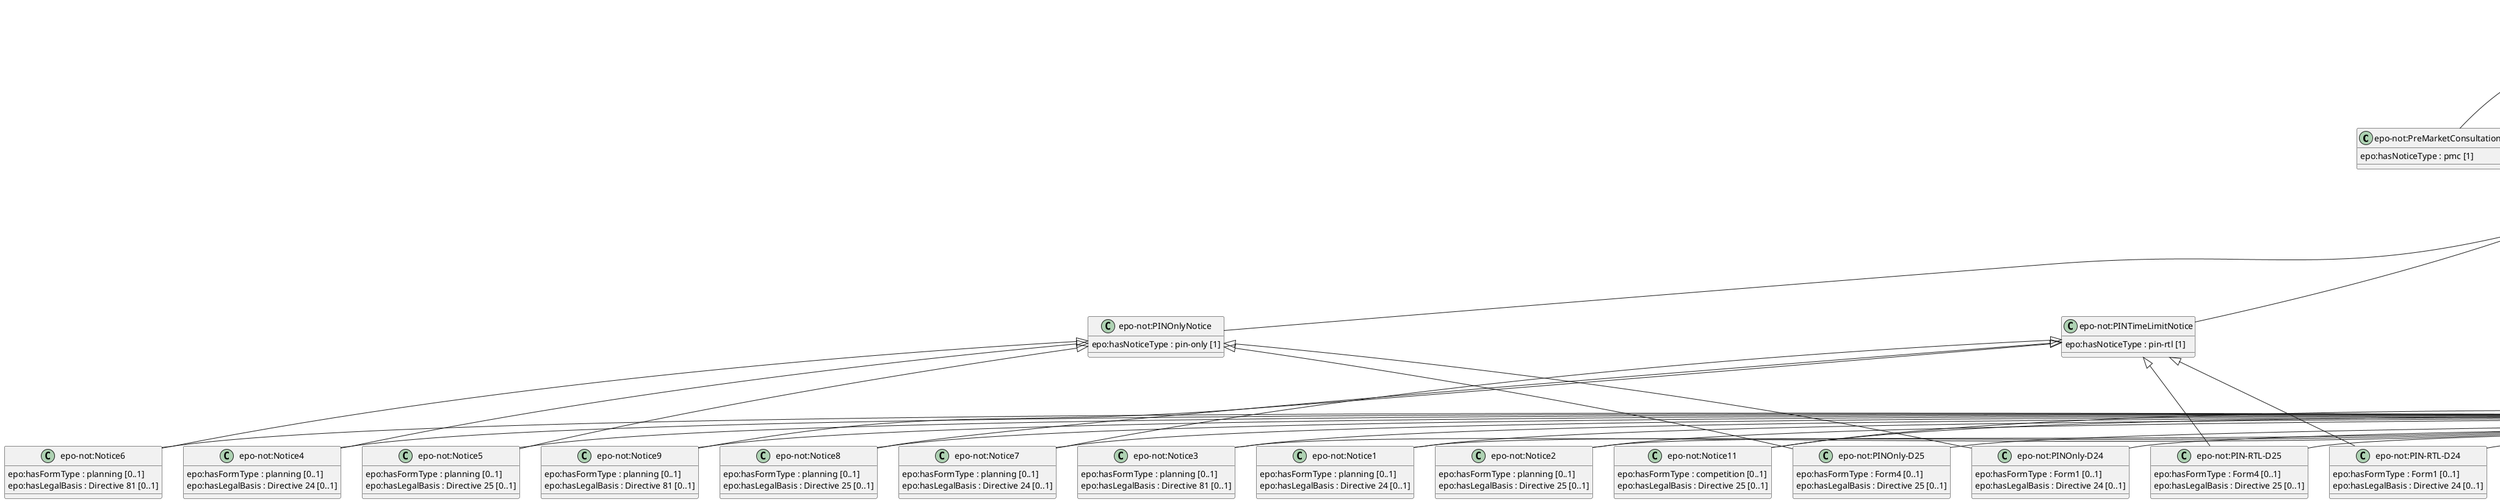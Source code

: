 
@startuml
class "epo-not:PreMarketConsultationNotice" {
  epo:hasNoticeType : pmc [1]
}
class "epo-not:VoluntaryEx-AnteTransparencyNotice" {
  epo:hasNoticeType : veat [1]
}
class "epo-not:PIN-CFCStandardNotice" {
  epo:hasNoticeType : pin-cfc-standard [1]
}
class "epo-not:PIN-CFCSocialNotice" {
  epo:hasNoticeType : pin-cfc-social [1]
}
class "epo-not:QSNotice" {
  epo:hasNoticeType : qu-sy [1]
}
class "epo-not:CNStandardNotice" {
  epo:hasNoticeType : cn-standard [1]
}
class "epo-not:CNSocialNotice" {
  epo:hasNoticeType : cn-social [1]
}
class "epo-not:DesignContestNotice" {
  epo:hasNoticeType : cn-desg [1]
}
class "epo-not:CANStandardNotice" {
  epo:hasNoticeType : can-standard [1]
}
class "epo-not:PlanningNotice" {
  epo:announcesPlannedProcurementPart : epo:PlannedProcurementPart [0..*]
  epo:announcesRole : epo:AgentInRole [1..*]
}
class "epo-not:CompetitionNotice" {
  epo:announcesLot : epo:Lot [1..*]
  epo:announcesLotGroup : epo:LotGroup [0..*]
  epo:announcesProcedure : epo:Procedure [1]
  epo:announcesRole : epo:AgentInRole [1..*]
}
class "epo-not:DirectAwardPrenotificationNotice" {
  epo:announcesAwardDecision : epo:AwardDecision [0..*]
  epo:announcesContract : epo:Contract [0..*]
  epo:announcesLot : epo:Lot [1..*]
  epo:announcesLotGroup : epo:LotGroup [0..*]
  epo:announcesLotGroupAwardInformation : epo:LotGroupAwardInformation [0..*]
  epo:announcesNoticeAwardInformation : epo:NoticeAwardInformation [0..1]
  epo:announcesProcedure : epo:Procedure [1]
  epo:announcesRole : epo:AgentInRole [1..*]
}
class "epo-not:ResultNotice" {
  epo-not:announcesRole : epo:AgentInRole [0..*]
  epo-not:refersToRole : epo:AgentInRole [1..*]
  epo:announcesAwardDecision : epo:AwardDecision [0..*]
  epo:announcesContract : epo:Contract [0..*]
  epo:announcesLotGroupAwardInformation : epo:LotGroupAwardInformation [0..*]
  epo:announcesNoticeAwardInformation : epo:NoticeAwardInformation [0..1]
  epo:refersToLot : epo:Lot [1..*]
  epo:refersToLotGroup : epo:LotGroup [0..*]
  epo:refersToProcedure : epo:Procedure [1]
}
class "epo-not:ContractModificationNotice" {
  epo:announcesContractAmendment : epo-con:ContractAmendment [1]
  epo:announcesRole : epo:AgentInRole [0..*]
  epo:hasNoticeType : can-modif [1]
  epo:refersToAwardDecision : epo:AwardDecision [0..*]
  epo:refersToContractToBeModified : epo:Contract [1]
  epo:refersToLot : epo:Lot [1..*]
  epo:refersToLotGroup : epo:LotGroup [0..*]
  epo:refersToLotGroupAwardInformation : epo:LotGroupAwardInformation [0..*]
  epo:refersToNoticeAwardInformation : epo:NoticeAwardInformation [0..1]
  epo:refersToProcedure : epo:Procedure [1]
}
class "epo-not:CompletionNotice" {
  epo:announcesCompletionOfContract : epo:Contract [1]
  epo:announcesReviewObject : epo:ReviewObject [1..*]
  epo:announcesRole : epo:AgentInRole [0..*]
  epo:hasNoticeType : compl [1]
  epo:refersToAwardDecision : epo:AwardDecision [0..*]
  epo:refersToLot : epo:Lot [1..*]
  epo:refersToLotGroup : epo:LotGroup [0..*]
  epo:refersToLotGroupAwardInformation : epo:LotGroupAwardInformation [0..*]
  epo:refersToNoticeAwardInformation : epo:NoticeAwardInformation [0..1]
  epo:refersToProcedure : epo:Procedure [1]
  epo:refersToRole : epo:AgentInRole [0..*]
}
class "epo-not:PINProfileNotice" {
  epo:hasNoticeType : pin-buyer [1]
}
class "epo-not:PINOnlyNotice" {
  epo:hasNoticeType : pin-only [1]
}
class "epo-not:PINTimeLimitNotice" {
  epo:hasNoticeType : pin-rtl [1]
}
class "epo-not:CANSocialNotice" {
  epo:hasNoticeType : can-social [1]
}
class "epo-not:DesignContestResultNotice" {
  epo:hasNoticeType : can-desg [1]
}
class "epo-not:Notice10" {
  epo:hasFormType : competition [0..1]
  epo:hasLegalBasis : Directive 24 [0..1]
}
class "epo-not:Notice11" {
  epo:hasFormType : competition [0..1]
  epo:hasLegalBasis : Directive 25 [0..1]
}
class "epo-not:Notice25" {
  epo:hasFormType : dir-awa-pre [0..1]
  epo:hasLegalBasis : Directive 24 [0..1]
}
class "epo-not:Notice26" {
  epo:hasFormType : dir-awa-pre [0..1]
  epo:hasLegalBasis : Directive 25 [0..1]
}
class "epo-not:Notice27" {
  epo:hasFormType : dir-awa-pre [0..1]
  epo:hasLegalBasis : Directive 81 [0..1]
}
class "epo-not:Notice28" {
  epo:hasFormType : dir-awa-pre [0..1]
  epo:hasLegalBasis : Directive 23 [0..1]
}
class "epo-not:Notice29" {
  epo:hasFormType : result [0..1]
  epo:hasLegalBasis : Directive 24 [0..1]
}
class "epo-not:Notice30" {
  epo:hasFormType : result [0..1]
  epo:hasLegalBasis : Directive 25 [0..1]
}
class "epo-not:Notice31" {
  epo:hasFormType : result [0..1]
  epo:hasLegalBasis : Directive 81 [0..1]
}
class "epo-not:Notice32" {
  epo:hasFormType : result [0..1]
  epo:hasLegalBasis : Directive 23 [0..1]
}
class "epo-not:Notice33" {
  epo:hasFormType : result [0..1]
  epo:hasLegalBasis : Directive 24 [0..1]
}
class "epo-not:Notice34" {
  epo:hasFormType : result [0..1]
  epo:hasLegalBasis : Directive 25 [0..1]
}
class "epo-not:Notice35" {
  epo:hasFormType : result [0..1]
  epo:hasLegalBasis : Directive 23 [0..1]
}
class "epo-not:Notice36" {
  epo:hasFormType : result [0..1]
  epo:hasLegalBasis : Directive 24 [0..1]
}
class "epo-not:Notice37" {
  epo:hasFormType : result [0..1]
  epo:hasLegalBasis : Directive 25 [0..1]
}
class "epo-not:Notice12" {
  epo:hasFormType : competition [0..1]
  epo:hasLegalBasis : Directive 24 [0..1]
}
class "epo-not:Notice13" {
  epo:hasFormType : competition [0..1]
  epo:hasLegalBasis : Directive 25 [0..1]
}
class "epo-not:Notice14" {
  epo:hasFormType : competition [0..1]
  epo:hasLegalBasis : Directive 23 [0..1]
}
class "epo-not:Notice15" {
  epo:hasFormType : competition [0..1]
  epo:hasLegalBasis : Directive 25 [0..1]
}
class "epo-not:Notice16" {
  epo:hasFormType : competition [0..1]
  epo:hasLegalBasis : Directive 24 [0..1]
}
class "epo-not:Notice17" {
  epo:hasFormType : competition [0..1]
  epo:hasLegalBasis : Directive 25 [0..1]
}
class "epo-not:Notice18" {
  epo:hasFormType : competition [0..1]
  epo:hasLegalBasis : Directive 81 [0..1]
}
class "epo-not:Notice19" {
  epo:hasFormType : competition [0..1]
  epo:hasLegalBasis : Directive 23 [0..1]
}
class "epo-not:Notice20" {
  epo:hasFormType : competition [0..1]
  epo:hasLegalBasis : Directive 24 [0..1]
}
class "epo-not:Notice21" {
  epo:hasFormType : competition [0..1]
  epo:hasLegalBasis : Directive 25 [0..1]
}
class "epo-not:Notice22" {
  epo:hasFormType : competition [0..1]
  epo:hasLegalBasis : Directive 81 [0..1]
}
class "epo-not:Notice23" {
  epo:hasFormType : competition [0..1]
  epo:hasLegalBasis : Directive 24 [0..1]
}
class "epo-not:Notice24" {
  epo:hasFormType : competition [0..1]
  epo:hasLegalBasis : Directive 25 [0..1]
}
class "epo-not:Notice38" {
  epo:hasFormType : cont-modif [0..1]
  epo:hasLegalBasis : Directive 24 [0..1]
}
class "epo-not:Notice39" {
  epo:hasFormType : cont-modif [0..1]
  epo:hasLegalBasis : Directive 25 [0..1]
}
class "epo-not:Notice40" {
  epo:hasFormType : cont-modif [0..1]
  epo:hasLegalBasis : Directive 23 [0..1]
}
class "epo-not:Notice1" {
  epo:hasFormType : planning [0..1]
  epo:hasLegalBasis : Directive 24 [0..1]
}
class "epo-not:Notice2" {
  epo:hasFormType : planning [0..1]
  epo:hasLegalBasis : Directive 25 [0..1]
}
class "epo-not:Notice3" {
  epo:hasFormType : planning [0..1]
  epo:hasLegalBasis : Directive 81 [0..1]
}
class "epo-not:Notice4" {
  epo:hasFormType : planning [0..1]
  epo:hasLegalBasis : Directive 24 [0..1]
}
class "epo-not:Notice5" {
  epo:hasFormType : planning [0..1]
  epo:hasLegalBasis : Directive 25 [0..1]
}
class "epo-not:Notice6" {
  epo:hasFormType : planning [0..1]
  epo:hasLegalBasis : Directive 81 [0..1]
}
class "epo-not:Notice7" {
  epo:hasFormType : planning [0..1]
  epo:hasLegalBasis : Directive 24 [0..1]
}
class "epo-not:Notice8" {
  epo:hasFormType : planning [0..1]
  epo:hasLegalBasis : Directive 25 [0..1]
}
class "epo-not:Notice9" {
  epo:hasFormType : planning [0..1]
  epo:hasLegalBasis : Directive 81 [0..1]
}
class "epo-not:VEAT-D24" {
  epo:hasFormType : Form15 [0..1]
  epo:hasLegalBasis : Directive 24 [0..1]
}
class "epo-not:Modification-D24" {
  epo-not:hasLegalBasis : Directive 24 [0..1]
  epo:hasFormType : Form20 [0..1]
}
class "epo-not:SocialAndOtherSpecificServices-D24" {
  epo:hasFormType : Form21 [0..1]
  epo:hasLegalBasis : Directive 24 [0..1]
}
class "epo-not:PINOnly-D25" {
  epo:hasFormType : Form4 [0..1]
  epo:hasLegalBasis : Directive 25 [0..1]
}
class "epo-not:CNSocial-D25" {
  epo:hasFormType : Form5 [0..1]
  epo:hasLegalBasis : Directive 25 [0..1]
}
class "epo-not:CANSocial-D25" {
  epo:hasFormType : Form6 [0..1]
  epo:hasLegalBasis : Directive 25 [0..1]
}
class "epo-not:QS-D25" {
  epo:hasFormType : Form7 [0..1]
  epo:hasLegalBasis : Directive 25 [0..1]
}
class "epo-not:PINProfile-D25" {
  epo:hasFormType : Form8 [0..1]
  epo:hasLegalBasis : Directive 25 [0..1]
}
class "epo-not:DesignContest-D25" {
  epo:hasFormType : Form12 [0..1]
  epo:hasLegalBasis : Directive 25 [0..1]
}
class "epo-not:DesignContestResult-D25" {
  epo:hasFormType : Form13 [0..1]
  epo:hasLegalBasis : Directive 25 [0..1]
}
class "epo-not:VEAT-D25" {
  epo:hasFormType : Form15 [0..1]
  epo:hasLegalBasis : Directive 25 [0..1]
}
class "epo-not:eFormsNotice" {
  epo:hasImplementingRegulation : (EU) 2019/1780 [0..1]
}
class "epo-not:Modification-D25" {
  epo:hasFormType : Form20 [0..1]
  epo:hasLegalBasis : Directive 25 [0..1]
}
class "epo-not:PIN-CFCSocialNotice-D25" {
  epo:hasFormType : Form22 [0..1]
  epo:hasLegalBasis : Directive 25 [0..1]
}
class "epo-not:PIN-RTL-D24" {
  epo:hasFormType : Form1 [0..1]
  epo:hasLegalBasis : Directive 24 [0..1]
}
class "epo-not:PIN-CFCStandard-D24" {
  epo:hasFormType : Form1 [0..1]
  epo:hasLegalBasis : Directive 24 [0..1]
}
class "epo-not:PIN-RTL-D25" {
  epo:hasFormType : Form4 [0..1]
  epo:hasLegalBasis : Directive 25 [0..1]
}
class "epo-not:PIN-CFCSocial-D25" {
  epo:hasFormType : Form4 [0..1]
  epo:hasLegalBasis : Directive 25 [0..1]
}
class "epo-not:VEAT-D23" {
  epo:hasFormType : Form15 [0..1]
  epo:hasLegalBasis : Directive 23 [0..1]
}
class "epo-not:Modification-D23" {
  epo:hasFormType : Form20 [0..1]
  epo:hasLegalBasis : Directive 23 [0..1]
}
class "epo-not:SocialAndOtherSpecificServices-D23" {
  epo:hasFormType : Form23 [0..1]
  epo:hasLegalBasis : Directive 23 [0..1]
}
class "epo-not:ConcessionNotice-D23" {
  epo:hasFormType : Form24 [0..1]
  epo:hasLegalBasis : Directive 23 [0..1]
}
class "epo-not:ConcessionAwardNotice-D23" {
  epo:hasFormType : Form25 [0..1]
  epo:hasLegalBasis : Directive 23 [0..1]
}
class "epo-not:PINOnly-D24" {
  epo:hasFormType : Form1 [0..1]
  epo:hasLegalBasis : Directive 24 [0..1]
}
class "epo-not:CNStandard-D24" {
  epo:hasFormType : Form2 [0..1]
  epo:hasLegalBasis : Directive 24 [0..1]
}
class "epo-not:CANStandard-D24" {
  epo:hasFormType : Form3 [0..1]
  epo:hasLegalBasis : Directive 24 [0..1]
}
class "epo-not:PINProfile-D24" {
  epo:hasFormType : Form8 [0..1]
  epo:hasLegalBasis : Directive 24 [0..1]
}
class "epo-not:DesignContest-D24" {
  epo:hasFormType : Form12 [0..1]
  epo:hasLegalBasis : Directive 24 [0..1]
}
class "epo-not:DesignContestResult-D24" {
  epo:hasFormType : Form13 [0..1]
  epo:hasLegalBasis : Directive 24 [0..1]
}
class "epo-not:PINProfile-D81" {
  epo:hasFormType : Form8 [0..1]
  epo:hasLegalBasis : Directive 81 [0..1]
}
class "epo-not:VEAT-D81" {
  epo:hasFormType : Form15 [0..1]
  epo:hasLegalBasis : Directive 81 [0..1]
}
class "epo-not:PINDefence-D81" {
  epo:hasFormType : Form16 [0..1]
  epo:hasLegalBasis : Directive 81 [0..1]
}
class "epo-not:CNDefence-D81" {
  epo:hasFormType : Form17 [0..1]
  epo:hasLegalBasis : Directive 81 [0..1]
}
class "epo-not:CANDefence-D81" {
  epo:hasFormType : Form18 [0..1]
  epo:hasLegalBasis : Directive 81 [0..1]
}
class "epo-not:Subcontract-D81" {
  epo:hasFormType : Form19 [0..1]
  epo:hasLegalBasis : Directive 81 [0..1]
}
class "epo-not:StandardFormsNotice" {
  epo:hasImplementingRegulation : (EU) 2015/1986 [0..1]
}
class "epo-not:SubcontractNotice" {
  epo:hasNoticeType : subco [1]
}
class "epo-not:QSNotice-D25" {
  epo:hasFormType : Form22 [0..1]
  epo:hasLegalBasis : Directive 25 [0..1]
}
class "epo-not:CNSocialNotice-D25" {
  epo:hasFormType : Form22 [0..1]
  epo:hasLegalBasis : Directive 25 [0..1]
}
class "epo-not:CANSocialNotice-D25" {
  epo:hasFormType : Form22 [0..1]
  epo:hasLegalBasis : Directive 25 [0..1]
}
"epo-not:CANSocialNotice" <|-- "epo-not:CANSocial-D25"
"epo-not:CANSocialNotice" <|-- "epo-not:CANSocialNotice-D25"
"epo-not:CANSocialNotice" <|-- "epo-not:Notice33"
"epo-not:CANSocialNotice" <|-- "epo-not:Notice34"
"epo-not:CANSocialNotice" <|-- "epo-not:Notice35"
"epo-not:CANStandardNotice" <|-- "epo-not:CANStandard-D24"
"epo-not:CANStandardNotice" <|-- "epo-not:Notice29"
"epo-not:CANStandardNotice" <|-- "epo-not:Notice30"
"epo-not:CANStandardNotice" <|-- "epo-not:Notice31"
"epo-not:CANStandardNotice" <|-- "epo-not:Notice32"
"epo-not:CNSocialNotice" <|-- "epo-not:CNSocial-D25"
"epo-not:CNSocialNotice" <|-- "epo-not:CNSocialNotice-D25"
"epo-not:CNSocialNotice" <|-- "epo-not:Notice20"
"epo-not:CNSocialNotice" <|-- "epo-not:Notice21"
"epo-not:CNStandardNotice" <|-- "epo-not:CNStandard-D24"
"epo-not:CNStandardNotice" <|-- "epo-not:Notice16"
"epo-not:CNStandardNotice" <|-- "epo-not:Notice17"
"epo-not:CNStandardNotice" <|-- "epo-not:Notice18"
"epo-not:CNStandardNotice" <|-- "epo-not:Notice19"
"epo-not:CompetitionNotice" <|-- "epo-not:CNSocialNotice"
"epo-not:CompetitionNotice" <|-- "epo-not:CNStandardNotice"
"epo-not:CompetitionNotice" <|-- "epo-not:DesignContestNotice"
"epo-not:CompetitionNotice" <|-- "epo-not:PIN-CFCSocialNotice"
"epo-not:CompetitionNotice" <|-- "epo-not:PIN-CFCStandardNotice"
"epo-not:CompetitionNotice" <|-- "epo-not:QSNotice"
"epo-not:CompetitionNotice" <|-- "epo-not:SubcontractNotice"
"epo-not:ContractModificationNotice" <|-- "epo-not:Modification-D23"
"epo-not:ContractModificationNotice" <|-- "epo-not:Modification-D24"
"epo-not:ContractModificationNotice" <|-- "epo-not:Modification-D25"
"epo-not:ContractModificationNotice" <|-- "epo-not:Notice38"
"epo-not:ContractModificationNotice" <|-- "epo-not:Notice39"
"epo-not:ContractModificationNotice" <|-- "epo-not:Notice40"
"epo-not:DesignContestNotice" <|-- "epo-not:DesignContest-D24"
"epo-not:DesignContestNotice" <|-- "epo-not:DesignContest-D25"
"epo-not:DesignContestNotice" <|-- "epo-not:Notice23"
"epo-not:DesignContestNotice" <|-- "epo-not:Notice24"
"epo-not:DesignContestResultNotice" <|-- "epo-not:DesignContestResult-D24"
"epo-not:DesignContestResultNotice" <|-- "epo-not:DesignContestResult-D25"
"epo-not:DesignContestResultNotice" <|-- "epo-not:Notice36"
"epo-not:DesignContestResultNotice" <|-- "epo-not:Notice37"
"epo-not:DirectAwardPrenotificationNotice" <|-- "epo-not:VoluntaryEx-AnteTransparencyNotice"
"epo-not:PIN-CFCSocialNotice" <|-- "epo-not:Notice12"
"epo-not:PIN-CFCSocialNotice" <|-- "epo-not:Notice13"
"epo-not:PIN-CFCSocialNotice" <|-- "epo-not:Notice14"
"epo-not:PIN-CFCSocialNotice" <|-- "epo-not:PIN-CFCSocial-D25"
"epo-not:PIN-CFCSocialNotice" <|-- "epo-not:PIN-CFCSocialNotice-D25"
"epo-not:PIN-CFCStandardNotice" <|-- "epo-not:Notice10"
"epo-not:PIN-CFCStandardNotice" <|-- "epo-not:Notice11"
"epo-not:PIN-CFCStandardNotice" <|-- "epo-not:PIN-CFCStandard-D24"
"epo-not:PINOnlyNotice" <|-- "epo-not:Notice4"
"epo-not:PINOnlyNotice" <|-- "epo-not:Notice5"
"epo-not:PINOnlyNotice" <|-- "epo-not:Notice6"
"epo-not:PINOnlyNotice" <|-- "epo-not:PINOnly-D24"
"epo-not:PINOnlyNotice" <|-- "epo-not:PINOnly-D25"
"epo-not:PINProfileNotice" <|-- "epo-not:Notice1"
"epo-not:PINProfileNotice" <|-- "epo-not:Notice2"
"epo-not:PINProfileNotice" <|-- "epo-not:Notice3"
"epo-not:PINProfileNotice" <|-- "epo-not:PINProfile-D24"
"epo-not:PINProfileNotice" <|-- "epo-not:PINProfile-D25"
"epo-not:PINProfileNotice" <|-- "epo-not:PINProfile-D81"
"epo-not:PINTimeLimitNotice" <|-- "epo-not:Notice7"
"epo-not:PINTimeLimitNotice" <|-- "epo-not:Notice8"
"epo-not:PINTimeLimitNotice" <|-- "epo-not:Notice9"
"epo-not:PINTimeLimitNotice" <|-- "epo-not:PIN-RTL-D24"
"epo-not:PINTimeLimitNotice" <|-- "epo-not:PIN-RTL-D25"
"epo-not:PlanningNotice" <|-- "epo-not:PINDefence-D81"
"epo-not:PlanningNotice" <|-- "epo-not:PINOnlyNotice"
"epo-not:PlanningNotice" <|-- "epo-not:PINProfileNotice"
"epo-not:PlanningNotice" <|-- "epo-not:PINTimeLimitNotice"
"epo-not:QSNotice" <|-- "epo-not:Notice15"
"epo-not:QSNotice" <|-- "epo-not:QS-D25"
"epo-not:QSNotice" <|-- "epo-not:QSNotice-D25"
"epo-not:ResultNotice" <|-- "epo-not:CANDefence-D81"
"epo-not:ResultNotice" <|-- "epo-not:CANSocialNotice"
"epo-not:ResultNotice" <|-- "epo-not:CANStandardNotice"
"epo-not:ResultNotice" <|-- "epo-not:DesignContestResultNotice"
"epo-not:StandardFormsNotice" <|-- "epo-not:CANDefence-D81"
"epo-not:StandardFormsNotice" <|-- "epo-not:CANSocial-D25"
"epo-not:StandardFormsNotice" <|-- "epo-not:CANSocialNotice-D25"
"epo-not:StandardFormsNotice" <|-- "epo-not:CANStandard-D24"
"epo-not:StandardFormsNotice" <|-- "epo-not:CNDefence-D81"
"epo-not:StandardFormsNotice" <|-- "epo-not:CNSocial-D25"
"epo-not:StandardFormsNotice" <|-- "epo-not:CNSocialNotice-D25"
"epo-not:StandardFormsNotice" <|-- "epo-not:CNStandard-D24"
"epo-not:StandardFormsNotice" <|-- "epo-not:ConcessionAwardNotice-D23"
"epo-not:StandardFormsNotice" <|-- "epo-not:ConcessionNotice-D23"
"epo-not:StandardFormsNotice" <|-- "epo-not:DesignContest-D24"
"epo-not:StandardFormsNotice" <|-- "epo-not:DesignContest-D25"
"epo-not:StandardFormsNotice" <|-- "epo-not:DesignContestResult-D24"
"epo-not:StandardFormsNotice" <|-- "epo-not:DesignContestResult-D25"
"epo-not:StandardFormsNotice" <|-- "epo-not:Modification-D23"
"epo-not:StandardFormsNotice" <|-- "epo-not:Modification-D24"
"epo-not:StandardFormsNotice" <|-- "epo-not:Modification-D25"
"epo-not:StandardFormsNotice" <|-- "epo-not:PIN-CFCSocial-D25"
"epo-not:StandardFormsNotice" <|-- "epo-not:PIN-CFCSocialNotice-D25"
"epo-not:StandardFormsNotice" <|-- "epo-not:PIN-CFCStandard-D24"
"epo-not:StandardFormsNotice" <|-- "epo-not:PIN-RTL-D24"
"epo-not:StandardFormsNotice" <|-- "epo-not:PIN-RTL-D25"
"epo-not:StandardFormsNotice" <|-- "epo-not:PINOnly-D24"
"epo-not:StandardFormsNotice" <|-- "epo-not:PINOnly-D25"
"epo-not:StandardFormsNotice" <|-- "epo-not:PINProfile-D24"
"epo-not:StandardFormsNotice" <|-- "epo-not:PINProfile-D25"
"epo-not:StandardFormsNotice" <|-- "epo-not:PINProfile-D81"
"epo-not:StandardFormsNotice" <|-- "epo-not:QS-D25"
"epo-not:StandardFormsNotice" <|-- "epo-not:QSNotice-D25"
"epo-not:StandardFormsNotice" <|-- "epo-not:SocialAndOtherSpecificServices-D23"
"epo-not:StandardFormsNotice" <|-- "epo-not:SocialAndOtherSpecificServices-D24"
"epo-not:StandardFormsNotice" <|-- "epo-not:Subcontract-D81"
"epo-not:StandardFormsNotice" <|-- "epo-not:VEAT-D23"
"epo-not:StandardFormsNotice" <|-- "epo-not:VEAT-D24"
"epo-not:StandardFormsNotice" <|-- "epo-not:VEAT-D25"
"epo-not:StandardFormsNotice" <|-- "epo-not:VEAT-D81"
"epo-not:SubcontractNotice" <|-- "epo-not:Notice22"
"epo-not:SubcontractNotice" <|-- "epo-not:Subcontract-D81"
"epo-not:VoluntaryEx-AnteTransparencyNotice" <|-- "epo-not:Notice25"
"epo-not:VoluntaryEx-AnteTransparencyNotice" <|-- "epo-not:Notice26"
"epo-not:VoluntaryEx-AnteTransparencyNotice" <|-- "epo-not:Notice27"
"epo-not:VoluntaryEx-AnteTransparencyNotice" <|-- "epo-not:Notice28"
"epo-not:VoluntaryEx-AnteTransparencyNotice" <|-- "epo-not:VEAT-D23"
"epo-not:VoluntaryEx-AnteTransparencyNotice" <|-- "epo-not:VEAT-D24"
"epo-not:VoluntaryEx-AnteTransparencyNotice" <|-- "epo-not:VEAT-D25"
"epo-not:VoluntaryEx-AnteTransparencyNotice" <|-- "epo-not:VEAT-D81"
"epo-not:eFormsNotice" <|-- "epo-not:Notice1"
"epo-not:eFormsNotice" <|-- "epo-not:Notice10"
"epo-not:eFormsNotice" <|-- "epo-not:Notice11"
"epo-not:eFormsNotice" <|-- "epo-not:Notice12"
"epo-not:eFormsNotice" <|-- "epo-not:Notice13"
"epo-not:eFormsNotice" <|-- "epo-not:Notice14"
"epo-not:eFormsNotice" <|-- "epo-not:Notice15"
"epo-not:eFormsNotice" <|-- "epo-not:Notice16"
"epo-not:eFormsNotice" <|-- "epo-not:Notice17"
"epo-not:eFormsNotice" <|-- "epo-not:Notice18"
"epo-not:eFormsNotice" <|-- "epo-not:Notice19"
"epo-not:eFormsNotice" <|-- "epo-not:Notice2"
"epo-not:eFormsNotice" <|-- "epo-not:Notice20"
"epo-not:eFormsNotice" <|-- "epo-not:Notice21"
"epo-not:eFormsNotice" <|-- "epo-not:Notice22"
"epo-not:eFormsNotice" <|-- "epo-not:Notice23"
"epo-not:eFormsNotice" <|-- "epo-not:Notice24"
"epo-not:eFormsNotice" <|-- "epo-not:Notice25"
"epo-not:eFormsNotice" <|-- "epo-not:Notice26"
"epo-not:eFormsNotice" <|-- "epo-not:Notice27"
"epo-not:eFormsNotice" <|-- "epo-not:Notice28"
"epo-not:eFormsNotice" <|-- "epo-not:Notice29"
"epo-not:eFormsNotice" <|-- "epo-not:Notice3"
"epo-not:eFormsNotice" <|-- "epo-not:Notice30"
"epo-not:eFormsNotice" <|-- "epo-not:Notice31"
"epo-not:eFormsNotice" <|-- "epo-not:Notice32"
"epo-not:eFormsNotice" <|-- "epo-not:Notice33"
"epo-not:eFormsNotice" <|-- "epo-not:Notice34"
"epo-not:eFormsNotice" <|-- "epo-not:Notice35"
"epo-not:eFormsNotice" <|-- "epo-not:Notice36"
"epo-not:eFormsNotice" <|-- "epo-not:Notice37"
"epo-not:eFormsNotice" <|-- "epo-not:Notice38"
"epo-not:eFormsNotice" <|-- "epo-not:Notice39"
"epo-not:eFormsNotice" <|-- "epo-not:Notice4"
"epo-not:eFormsNotice" <|-- "epo-not:Notice40"
"epo-not:eFormsNotice" <|-- "epo-not:Notice5"
"epo-not:eFormsNotice" <|-- "epo-not:Notice6"
"epo-not:eFormsNotice" <|-- "epo-not:Notice7"
"epo-not:eFormsNotice" <|-- "epo-not:Notice8"
"epo-not:eFormsNotice" <|-- "epo-not:Notice9"
"epo:Notice" <|-- "epo-not:CompetitionNotice"
"epo:Notice" <|-- "epo-not:CompletionNotice"
"epo:Notice" <|-- "epo-not:ContractModificationNotice"
"epo:Notice" <|-- "epo-not:DirectAwardPrenotificationNotice"
"epo:Notice" <|-- "epo-not:PlanningNotice"
"epo:Notice" <|-- "epo-not:PreMarketConsultationNotice"
"epo:Notice" <|-- "epo-not:ResultNotice"
@enduml
